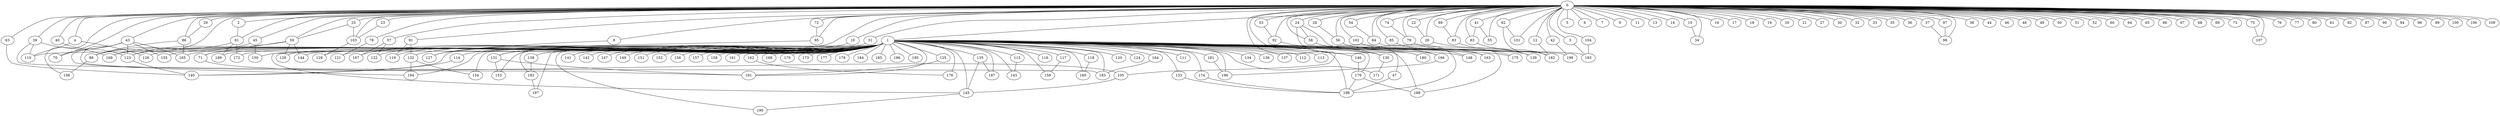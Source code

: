 
graph graphname {
    0 -- 1
0 -- 2
0 -- 3
0 -- 4
0 -- 5
0 -- 6
0 -- 7
0 -- 8
0 -- 9
0 -- 10
0 -- 11
0 -- 12
0 -- 13
0 -- 14
0 -- 15
0 -- 16
0 -- 17
0 -- 18
0 -- 19
0 -- 20
0 -- 21
0 -- 22
0 -- 23
0 -- 24
0 -- 25
0 -- 26
0 -- 27
0 -- 28
0 -- 29
0 -- 30
0 -- 31
0 -- 32
0 -- 33
0 -- 34
0 -- 35
0 -- 36
0 -- 37
0 -- 38
0 -- 39
0 -- 40
0 -- 41
0 -- 42
0 -- 43
0 -- 44
0 -- 45
0 -- 46
0 -- 47
0 -- 48
0 -- 49
0 -- 50
0 -- 51
0 -- 52
0 -- 53
0 -- 54
0 -- 55
0 -- 56
0 -- 57
0 -- 58
0 -- 59
0 -- 60
0 -- 61
0 -- 62
0 -- 63
0 -- 64
0 -- 65
0 -- 66
0 -- 67
0 -- 68
0 -- 69
0 -- 70
0 -- 71
0 -- 72
0 -- 73
0 -- 74
0 -- 75
0 -- 76
0 -- 77
0 -- 78
0 -- 79
0 -- 80
0 -- 81
0 -- 82
0 -- 83
0 -- 84
0 -- 85
0 -- 86
0 -- 87
0 -- 88
0 -- 89
0 -- 90
0 -- 91
0 -- 92
0 -- 93
0 -- 94
0 -- 95
0 -- 96
0 -- 97
0 -- 98
0 -- 99
0 -- 100
0 -- 101
0 -- 102
0 -- 103
0 -- 104
0 -- 105
0 -- 106
0 -- 107
0 -- 108
0 -- 109
1 -- 110
1 -- 111
1 -- 112
1 -- 113
1 -- 114
1 -- 115
1 -- 116
1 -- 117
1 -- 118
1 -- 119
1 -- 120
1 -- 121
1 -- 122
1 -- 123
1 -- 124
1 -- 125
1 -- 126
1 -- 127
1 -- 128
1 -- 129
1 -- 130
1 -- 131
1 -- 132
1 -- 133
1 -- 134
1 -- 135
1 -- 136
1 -- 137
1 -- 138
1 -- 139
1 -- 140
1 -- 141
1 -- 142
1 -- 143
1 -- 144
1 -- 145
1 -- 146
1 -- 147
1 -- 148
1 -- 149
1 -- 150
1 -- 151
1 -- 152
1 -- 153
1 -- 154
1 -- 155
1 -- 156
1 -- 157
1 -- 158
1 -- 159
1 -- 160
1 -- 161
1 -- 162
1 -- 163
1 -- 164
1 -- 165
1 -- 166
1 -- 167
1 -- 168
1 -- 169
1 -- 170
1 -- 171
1 -- 172
1 -- 173
1 -- 174
1 -- 175
1 -- 176
1 -- 177
1 -- 178
1 -- 179
1 -- 180
1 -- 181
1 -- 182
1 -- 183
1 -- 184
1 -- 185
1 -- 186
1 -- 187
1 -- 188
1 -- 189
1 -- 190
1 -- 191
1 -- 192
1 -- 193
1 -- 194
1 -- 195
1 -- 196
1 -- 197
1 -- 198
1 -- 199
2 -- 61
3 -- 193
4 -- 110
4 -- 126
8 -- 127
10 -- 131
12 -- 182
15 -- 34
22 -- 26
23 -- 103
24 -- 180
24 -- 198
24 -- 58
25 -- 103
25 -- 59
26 -- 139
28 -- 56
29 -- 86
31 -- 131
37 -- 98
39 -- 169
39 -- 110
39 -- 183
40 -- 123
41 -- 55
41 -- 83
42 -- 199
43 -- 70
43 -- 155
43 -- 123
43 -- 165
43 -- 194
43 -- 191
45 -- 88
45 -- 150
47 -- 198
53 -- 92
54 -- 84
56 -- 166
57 -- 122
57 -- 167
58 -- 166
59 -- 71
59 -- 123
59 -- 144
59 -- 128
61 -- 189
61 -- 169
61 -- 172
62 -- 101
62 -- 182
63 -- 140
71 -- 105
72 -- 95
74 -- 79
75 -- 107
78 -- 121
79 -- 175
83 -- 182
84 -- 188
85 -- 163
86 -- 165
86 -- 88
88 -- 108
89 -- 93
91 -- 132
91 -- 119
92 -- 130
93 -- 139
95 -- 145
97 -- 98
102 -- 148
103 -- 129
104 -- 193
105 -- 145
114 -- 140
115 -- 143
117 -- 159
118 -- 160
123 -- 140
125 -- 191
130 -- 171
131 -- 153
131 -- 191
132 -- 194
132 -- 154
133 -- 198
135 -- 187
135 -- 145
138 -- 192
145 -- 190
146 -- 179
162 -- 176
164 -- 183
166 -- 196
174 -- 198
179 -- 188
179 -- 198
181 -- 196
192 -- 197

}
